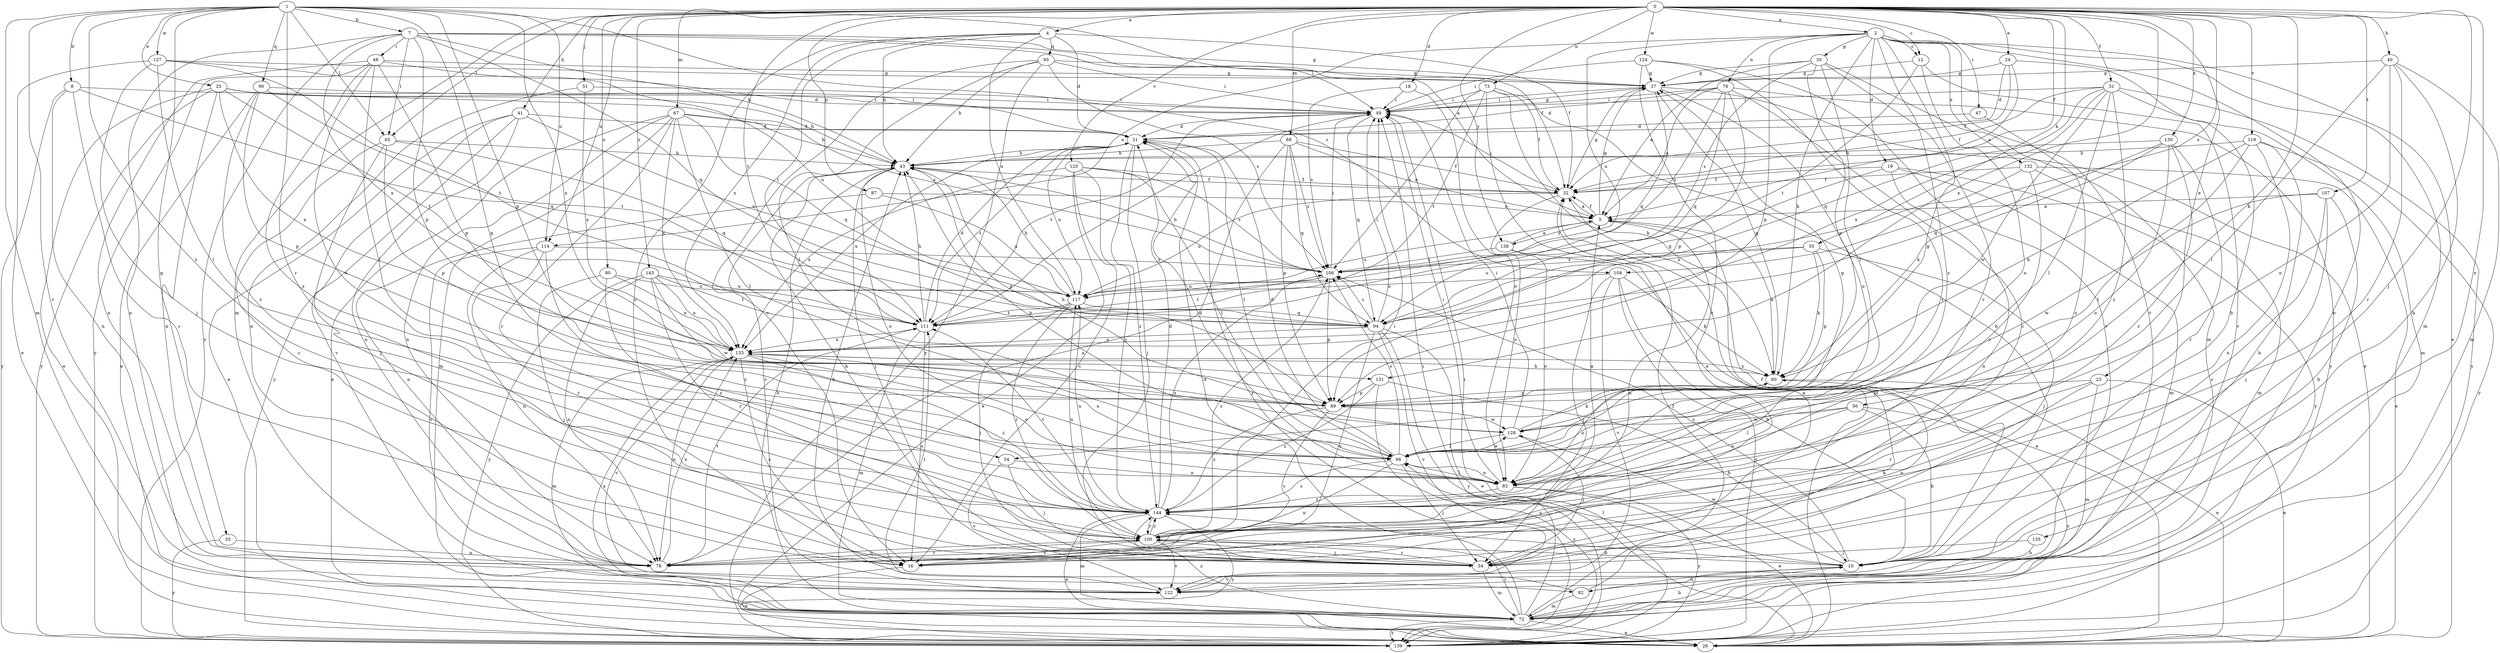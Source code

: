 strict digraph  {
0;
1;
2;
4;
5;
7;
8;
10;
12;
16;
18;
19;
21;
23;
24;
25;
26;
31;
32;
33;
34;
35;
37;
40;
41;
43;
47;
48;
49;
51;
54;
55;
56;
60;
65;
66;
67;
68;
72;
73;
76;
78;
80;
82;
83;
87;
89;
90;
93;
94;
100;
104;
106;
107;
111;
114;
117;
119;
120;
122;
124;
127;
128;
130;
131;
132;
133;
135;
138;
139;
143;
144;
0 -> 2  [label=a];
0 -> 4  [label=a];
0 -> 12  [label=c];
0 -> 18  [label=d];
0 -> 23  [label=e];
0 -> 24  [label=e];
0 -> 31  [label=f];
0 -> 32  [label=f];
0 -> 40  [label=h];
0 -> 41  [label=h];
0 -> 47  [label=i];
0 -> 51  [label=j];
0 -> 54  [label=j];
0 -> 55  [label=k];
0 -> 56  [label=k];
0 -> 65  [label=l];
0 -> 67  [label=m];
0 -> 68  [label=m];
0 -> 72  [label=m];
0 -> 73  [label=n];
0 -> 80  [label=o];
0 -> 87  [label=p];
0 -> 104  [label=s];
0 -> 107  [label=t];
0 -> 111  [label=t];
0 -> 114  [label=u];
0 -> 119  [label=v];
0 -> 120  [label=v];
0 -> 124  [label=w];
0 -> 130  [label=x];
0 -> 131  [label=x];
0 -> 135  [label=y];
0 -> 138  [label=y];
0 -> 143  [label=z];
1 -> 5  [label=a];
1 -> 7  [label=b];
1 -> 8  [label=b];
1 -> 25  [label=e];
1 -> 33  [label=g];
1 -> 34  [label=g];
1 -> 65  [label=l];
1 -> 72  [label=m];
1 -> 89  [label=p];
1 -> 90  [label=q];
1 -> 100  [label=r];
1 -> 104  [label=s];
1 -> 114  [label=u];
1 -> 122  [label=v];
1 -> 127  [label=w];
1 -> 131  [label=x];
1 -> 144  [label=z];
2 -> 12  [label=c];
2 -> 19  [label=d];
2 -> 26  [label=e];
2 -> 34  [label=g];
2 -> 35  [label=g];
2 -> 60  [label=k];
2 -> 72  [label=m];
2 -> 76  [label=n];
2 -> 82  [label=o];
2 -> 89  [label=p];
2 -> 114  [label=u];
2 -> 117  [label=u];
2 -> 122  [label=v];
2 -> 132  [label=x];
2 -> 144  [label=z];
4 -> 16  [label=c];
4 -> 21  [label=d];
4 -> 32  [label=f];
4 -> 43  [label=h];
4 -> 93  [label=q];
4 -> 111  [label=t];
4 -> 117  [label=u];
4 -> 133  [label=x];
5 -> 32  [label=f];
5 -> 37  [label=g];
5 -> 60  [label=k];
5 -> 78  [label=n];
5 -> 117  [label=u];
5 -> 138  [label=y];
7 -> 32  [label=f];
7 -> 37  [label=g];
7 -> 43  [label=h];
7 -> 48  [label=i];
7 -> 49  [label=i];
7 -> 65  [label=l];
7 -> 82  [label=o];
7 -> 89  [label=p];
7 -> 94  [label=q];
7 -> 133  [label=x];
7 -> 139  [label=y];
8 -> 16  [label=c];
8 -> 49  [label=i];
8 -> 78  [label=n];
8 -> 94  [label=q];
8 -> 139  [label=y];
10 -> 32  [label=f];
10 -> 66  [label=l];
10 -> 82  [label=o];
10 -> 106  [label=s];
10 -> 122  [label=v];
10 -> 128  [label=w];
10 -> 144  [label=z];
12 -> 37  [label=g];
12 -> 83  [label=o];
12 -> 111  [label=t];
12 -> 122  [label=v];
16 -> 26  [label=e];
18 -> 49  [label=i];
18 -> 83  [label=o];
18 -> 106  [label=s];
19 -> 32  [label=f];
19 -> 72  [label=m];
19 -> 78  [label=n];
19 -> 94  [label=q];
19 -> 139  [label=y];
21 -> 43  [label=h];
21 -> 54  [label=j];
21 -> 66  [label=l];
21 -> 111  [label=t];
21 -> 117  [label=u];
21 -> 133  [label=x];
21 -> 139  [label=y];
21 -> 144  [label=z];
23 -> 26  [label=e];
23 -> 72  [label=m];
23 -> 78  [label=n];
23 -> 89  [label=p];
23 -> 100  [label=r];
24 -> 5  [label=a];
24 -> 10  [label=b];
24 -> 21  [label=d];
24 -> 32  [label=f];
24 -> 37  [label=g];
25 -> 26  [label=e];
25 -> 43  [label=h];
25 -> 49  [label=i];
25 -> 78  [label=n];
25 -> 106  [label=s];
25 -> 111  [label=t];
25 -> 133  [label=x];
25 -> 139  [label=y];
31 -> 32  [label=f];
31 -> 49  [label=i];
31 -> 66  [label=l];
31 -> 72  [label=m];
31 -> 94  [label=q];
31 -> 128  [label=w];
31 -> 133  [label=x];
31 -> 139  [label=y];
31 -> 144  [label=z];
32 -> 5  [label=a];
32 -> 37  [label=g];
32 -> 49  [label=i];
32 -> 83  [label=o];
32 -> 117  [label=u];
33 -> 78  [label=n];
33 -> 139  [label=y];
34 -> 54  [label=j];
34 -> 83  [label=o];
34 -> 122  [label=v];
35 -> 5  [label=a];
35 -> 37  [label=g];
35 -> 66  [label=l];
35 -> 72  [label=m];
35 -> 89  [label=p];
35 -> 100  [label=r];
35 -> 106  [label=s];
37 -> 26  [label=e];
37 -> 49  [label=i];
37 -> 83  [label=o];
37 -> 94  [label=q];
40 -> 10  [label=b];
40 -> 37  [label=g];
40 -> 66  [label=l];
40 -> 72  [label=m];
40 -> 83  [label=o];
40 -> 100  [label=r];
41 -> 21  [label=d];
41 -> 26  [label=e];
41 -> 78  [label=n];
41 -> 117  [label=u];
41 -> 122  [label=v];
41 -> 139  [label=y];
43 -> 32  [label=f];
43 -> 54  [label=j];
43 -> 83  [label=o];
43 -> 89  [label=p];
43 -> 122  [label=v];
47 -> 21  [label=d];
47 -> 144  [label=z];
48 -> 21  [label=d];
48 -> 37  [label=g];
48 -> 66  [label=l];
48 -> 78  [label=n];
48 -> 83  [label=o];
48 -> 89  [label=p];
48 -> 139  [label=y];
48 -> 144  [label=z];
49 -> 21  [label=d];
49 -> 37  [label=g];
49 -> 94  [label=q];
49 -> 111  [label=t];
51 -> 49  [label=i];
51 -> 78  [label=n];
51 -> 133  [label=x];
54 -> 5  [label=a];
54 -> 43  [label=h];
54 -> 60  [label=k];
54 -> 72  [label=m];
54 -> 100  [label=r];
55 -> 54  [label=j];
55 -> 60  [label=k];
55 -> 89  [label=p];
55 -> 106  [label=s];
55 -> 117  [label=u];
56 -> 10  [label=b];
56 -> 66  [label=l];
56 -> 83  [label=o];
56 -> 128  [label=w];
56 -> 139  [label=y];
60 -> 26  [label=e];
60 -> 37  [label=g];
60 -> 83  [label=o];
60 -> 89  [label=p];
60 -> 133  [label=x];
65 -> 16  [label=c];
65 -> 43  [label=h];
65 -> 54  [label=j];
65 -> 89  [label=p];
65 -> 94  [label=q];
66 -> 21  [label=d];
66 -> 37  [label=g];
66 -> 43  [label=h];
66 -> 54  [label=j];
66 -> 78  [label=n];
66 -> 83  [label=o];
66 -> 106  [label=s];
66 -> 128  [label=w];
66 -> 133  [label=x];
66 -> 144  [label=z];
67 -> 21  [label=d];
67 -> 26  [label=e];
67 -> 43  [label=h];
67 -> 66  [label=l];
67 -> 72  [label=m];
67 -> 78  [label=n];
67 -> 94  [label=q];
67 -> 100  [label=r];
67 -> 133  [label=x];
68 -> 5  [label=a];
68 -> 32  [label=f];
68 -> 43  [label=h];
68 -> 78  [label=n];
68 -> 89  [label=p];
68 -> 94  [label=q];
68 -> 106  [label=s];
72 -> 10  [label=b];
72 -> 21  [label=d];
72 -> 26  [label=e];
72 -> 32  [label=f];
72 -> 43  [label=h];
72 -> 49  [label=i];
72 -> 100  [label=r];
72 -> 133  [label=x];
72 -> 139  [label=y];
72 -> 144  [label=z];
73 -> 10  [label=b];
73 -> 26  [label=e];
73 -> 32  [label=f];
73 -> 49  [label=i];
73 -> 60  [label=k];
73 -> 106  [label=s];
73 -> 111  [label=t];
76 -> 5  [label=a];
76 -> 16  [label=c];
76 -> 21  [label=d];
76 -> 49  [label=i];
76 -> 89  [label=p];
76 -> 94  [label=q];
76 -> 106  [label=s];
76 -> 139  [label=y];
78 -> 100  [label=r];
78 -> 111  [label=t];
78 -> 133  [label=x];
80 -> 54  [label=j];
80 -> 117  [label=u];
80 -> 133  [label=x];
80 -> 144  [label=z];
82 -> 32  [label=f];
82 -> 43  [label=h];
82 -> 72  [label=m];
83 -> 21  [label=d];
83 -> 26  [label=e];
83 -> 49  [label=i];
83 -> 66  [label=l];
83 -> 139  [label=y];
83 -> 144  [label=z];
87 -> 5  [label=a];
87 -> 78  [label=n];
87 -> 117  [label=u];
89 -> 16  [label=c];
89 -> 128  [label=w];
89 -> 144  [label=z];
90 -> 26  [label=e];
90 -> 49  [label=i];
90 -> 89  [label=p];
90 -> 111  [label=t];
90 -> 144  [label=z];
93 -> 16  [label=c];
93 -> 37  [label=g];
93 -> 43  [label=h];
93 -> 49  [label=i];
93 -> 66  [label=l];
93 -> 106  [label=s];
93 -> 139  [label=y];
94 -> 16  [label=c];
94 -> 26  [label=e];
94 -> 49  [label=i];
94 -> 106  [label=s];
94 -> 122  [label=v];
94 -> 133  [label=x];
94 -> 139  [label=y];
100 -> 10  [label=b];
100 -> 16  [label=c];
100 -> 49  [label=i];
100 -> 54  [label=j];
100 -> 78  [label=n];
100 -> 106  [label=s];
100 -> 117  [label=u];
100 -> 122  [label=v];
100 -> 144  [label=z];
104 -> 10  [label=b];
104 -> 54  [label=j];
104 -> 60  [label=k];
104 -> 117  [label=u];
104 -> 122  [label=v];
104 -> 139  [label=y];
106 -> 43  [label=h];
106 -> 49  [label=i];
106 -> 89  [label=p];
106 -> 111  [label=t];
106 -> 117  [label=u];
107 -> 5  [label=a];
107 -> 10  [label=b];
107 -> 16  [label=c];
107 -> 54  [label=j];
107 -> 128  [label=w];
111 -> 16  [label=c];
111 -> 21  [label=d];
111 -> 43  [label=h];
111 -> 49  [label=i];
111 -> 72  [label=m];
111 -> 133  [label=x];
114 -> 78  [label=n];
114 -> 100  [label=r];
114 -> 106  [label=s];
114 -> 122  [label=v];
114 -> 144  [label=z];
117 -> 43  [label=h];
117 -> 54  [label=j];
117 -> 94  [label=q];
117 -> 100  [label=r];
117 -> 111  [label=t];
119 -> 10  [label=b];
119 -> 43  [label=h];
119 -> 60  [label=k];
119 -> 66  [label=l];
119 -> 78  [label=n];
119 -> 139  [label=y];
120 -> 16  [label=c];
120 -> 26  [label=e];
120 -> 32  [label=f];
120 -> 66  [label=l];
120 -> 106  [label=s];
120 -> 133  [label=x];
120 -> 144  [label=z];
122 -> 111  [label=t];
124 -> 16  [label=c];
124 -> 37  [label=g];
124 -> 49  [label=i];
124 -> 100  [label=r];
124 -> 122  [label=v];
127 -> 26  [label=e];
127 -> 37  [label=g];
127 -> 54  [label=j];
127 -> 66  [label=l];
127 -> 111  [label=t];
127 -> 117  [label=u];
128 -> 43  [label=h];
128 -> 49  [label=i];
128 -> 54  [label=j];
128 -> 60  [label=k];
128 -> 66  [label=l];
130 -> 43  [label=h];
130 -> 60  [label=k];
130 -> 83  [label=o];
130 -> 94  [label=q];
130 -> 100  [label=r];
130 -> 144  [label=z];
131 -> 10  [label=b];
131 -> 89  [label=p];
131 -> 139  [label=y];
131 -> 144  [label=z];
132 -> 26  [label=e];
132 -> 32  [label=f];
132 -> 72  [label=m];
132 -> 133  [label=x];
132 -> 144  [label=z];
133 -> 16  [label=c];
133 -> 60  [label=k];
133 -> 72  [label=m];
133 -> 78  [label=n];
133 -> 83  [label=o];
133 -> 122  [label=v];
133 -> 144  [label=z];
135 -> 10  [label=b];
135 -> 54  [label=j];
138 -> 5  [label=a];
138 -> 26  [label=e];
138 -> 83  [label=o];
138 -> 106  [label=s];
139 -> 49  [label=i];
143 -> 78  [label=n];
143 -> 100  [label=r];
143 -> 111  [label=t];
143 -> 117  [label=u];
143 -> 128  [label=w];
143 -> 133  [label=x];
143 -> 139  [label=y];
144 -> 5  [label=a];
144 -> 21  [label=d];
144 -> 26  [label=e];
144 -> 72  [label=m];
144 -> 100  [label=r];
144 -> 106  [label=s];
144 -> 111  [label=t];
144 -> 117  [label=u];
144 -> 139  [label=y];
}
